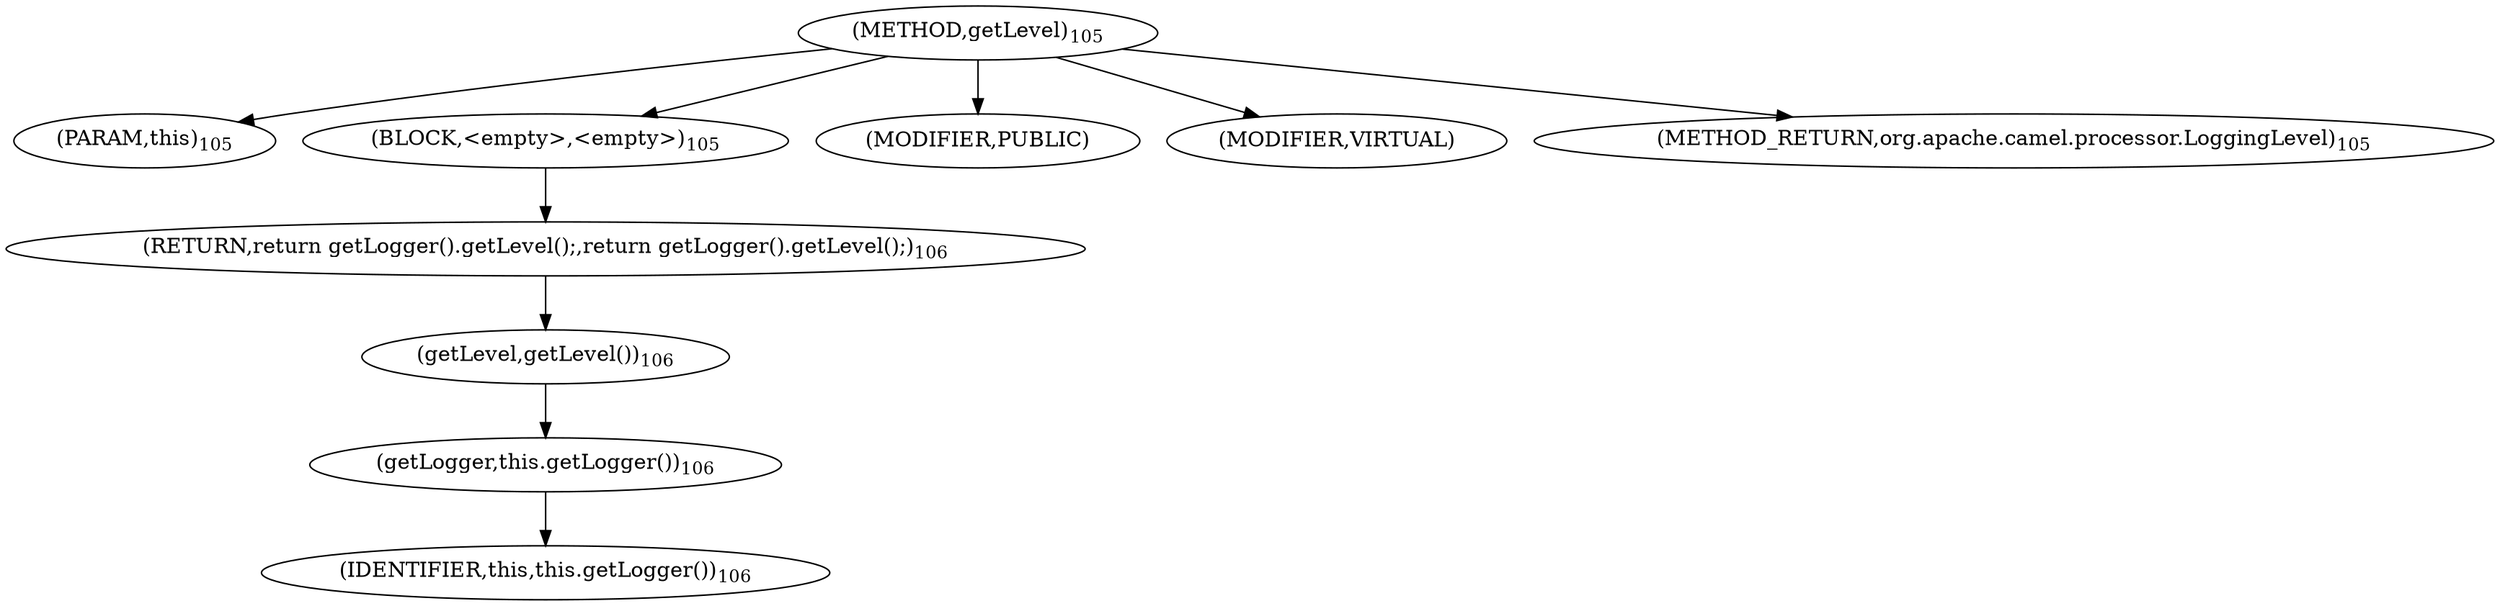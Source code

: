 digraph "getLevel" {  
"233" [label = <(METHOD,getLevel)<SUB>105</SUB>> ]
"21" [label = <(PARAM,this)<SUB>105</SUB>> ]
"234" [label = <(BLOCK,&lt;empty&gt;,&lt;empty&gt;)<SUB>105</SUB>> ]
"235" [label = <(RETURN,return getLogger().getLevel();,return getLogger().getLevel();)<SUB>106</SUB>> ]
"236" [label = <(getLevel,getLevel())<SUB>106</SUB>> ]
"237" [label = <(getLogger,this.getLogger())<SUB>106</SUB>> ]
"20" [label = <(IDENTIFIER,this,this.getLogger())<SUB>106</SUB>> ]
"238" [label = <(MODIFIER,PUBLIC)> ]
"239" [label = <(MODIFIER,VIRTUAL)> ]
"240" [label = <(METHOD_RETURN,org.apache.camel.processor.LoggingLevel)<SUB>105</SUB>> ]
  "233" -> "21" 
  "233" -> "234" 
  "233" -> "238" 
  "233" -> "239" 
  "233" -> "240" 
  "234" -> "235" 
  "235" -> "236" 
  "236" -> "237" 
  "237" -> "20" 
}
